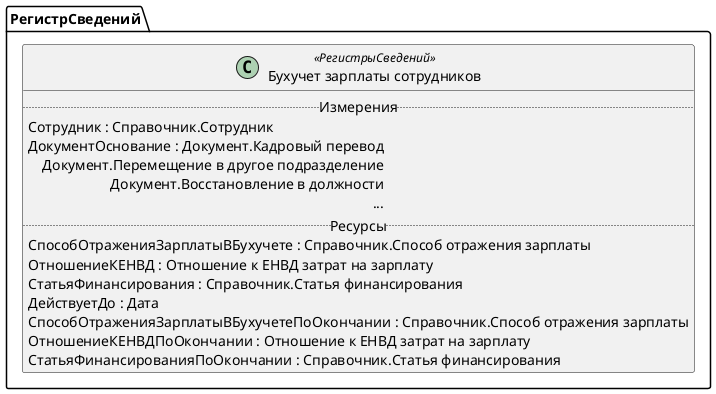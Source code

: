 ﻿@startuml БухучетЗарплатыСотрудников
'!include templates.wsd
'..\include templates.wsd
class РегистрСведений.БухучетЗарплатыСотрудников as "Бухучет зарплаты сотрудников" <<РегистрыСведений>>
{
..Измерения..
Сотрудник : Справочник.Сотрудник
ДокументОснование : Документ.Кадровый перевод\rДокумент.Перемещение в другое подразделение\rДокумент.Восстановление в должности\r...
..Ресурсы..
СпособОтраженияЗарплатыВБухучете : Справочник.Способ отражения зарплаты
ОтношениеКЕНВД : Отношение к ЕНВД затрат на зарплату
СтатьяФинансирования : Справочник.Статья финансирования
ДействуетДо : Дата
СпособОтраженияЗарплатыВБухучетеПоОкончании : Справочник.Способ отражения зарплаты
ОтношениеКЕНВДПоОкончании : Отношение к ЕНВД затрат на зарплату
СтатьяФинансированияПоОкончании : Справочник.Статья финансирования
}
@enduml
